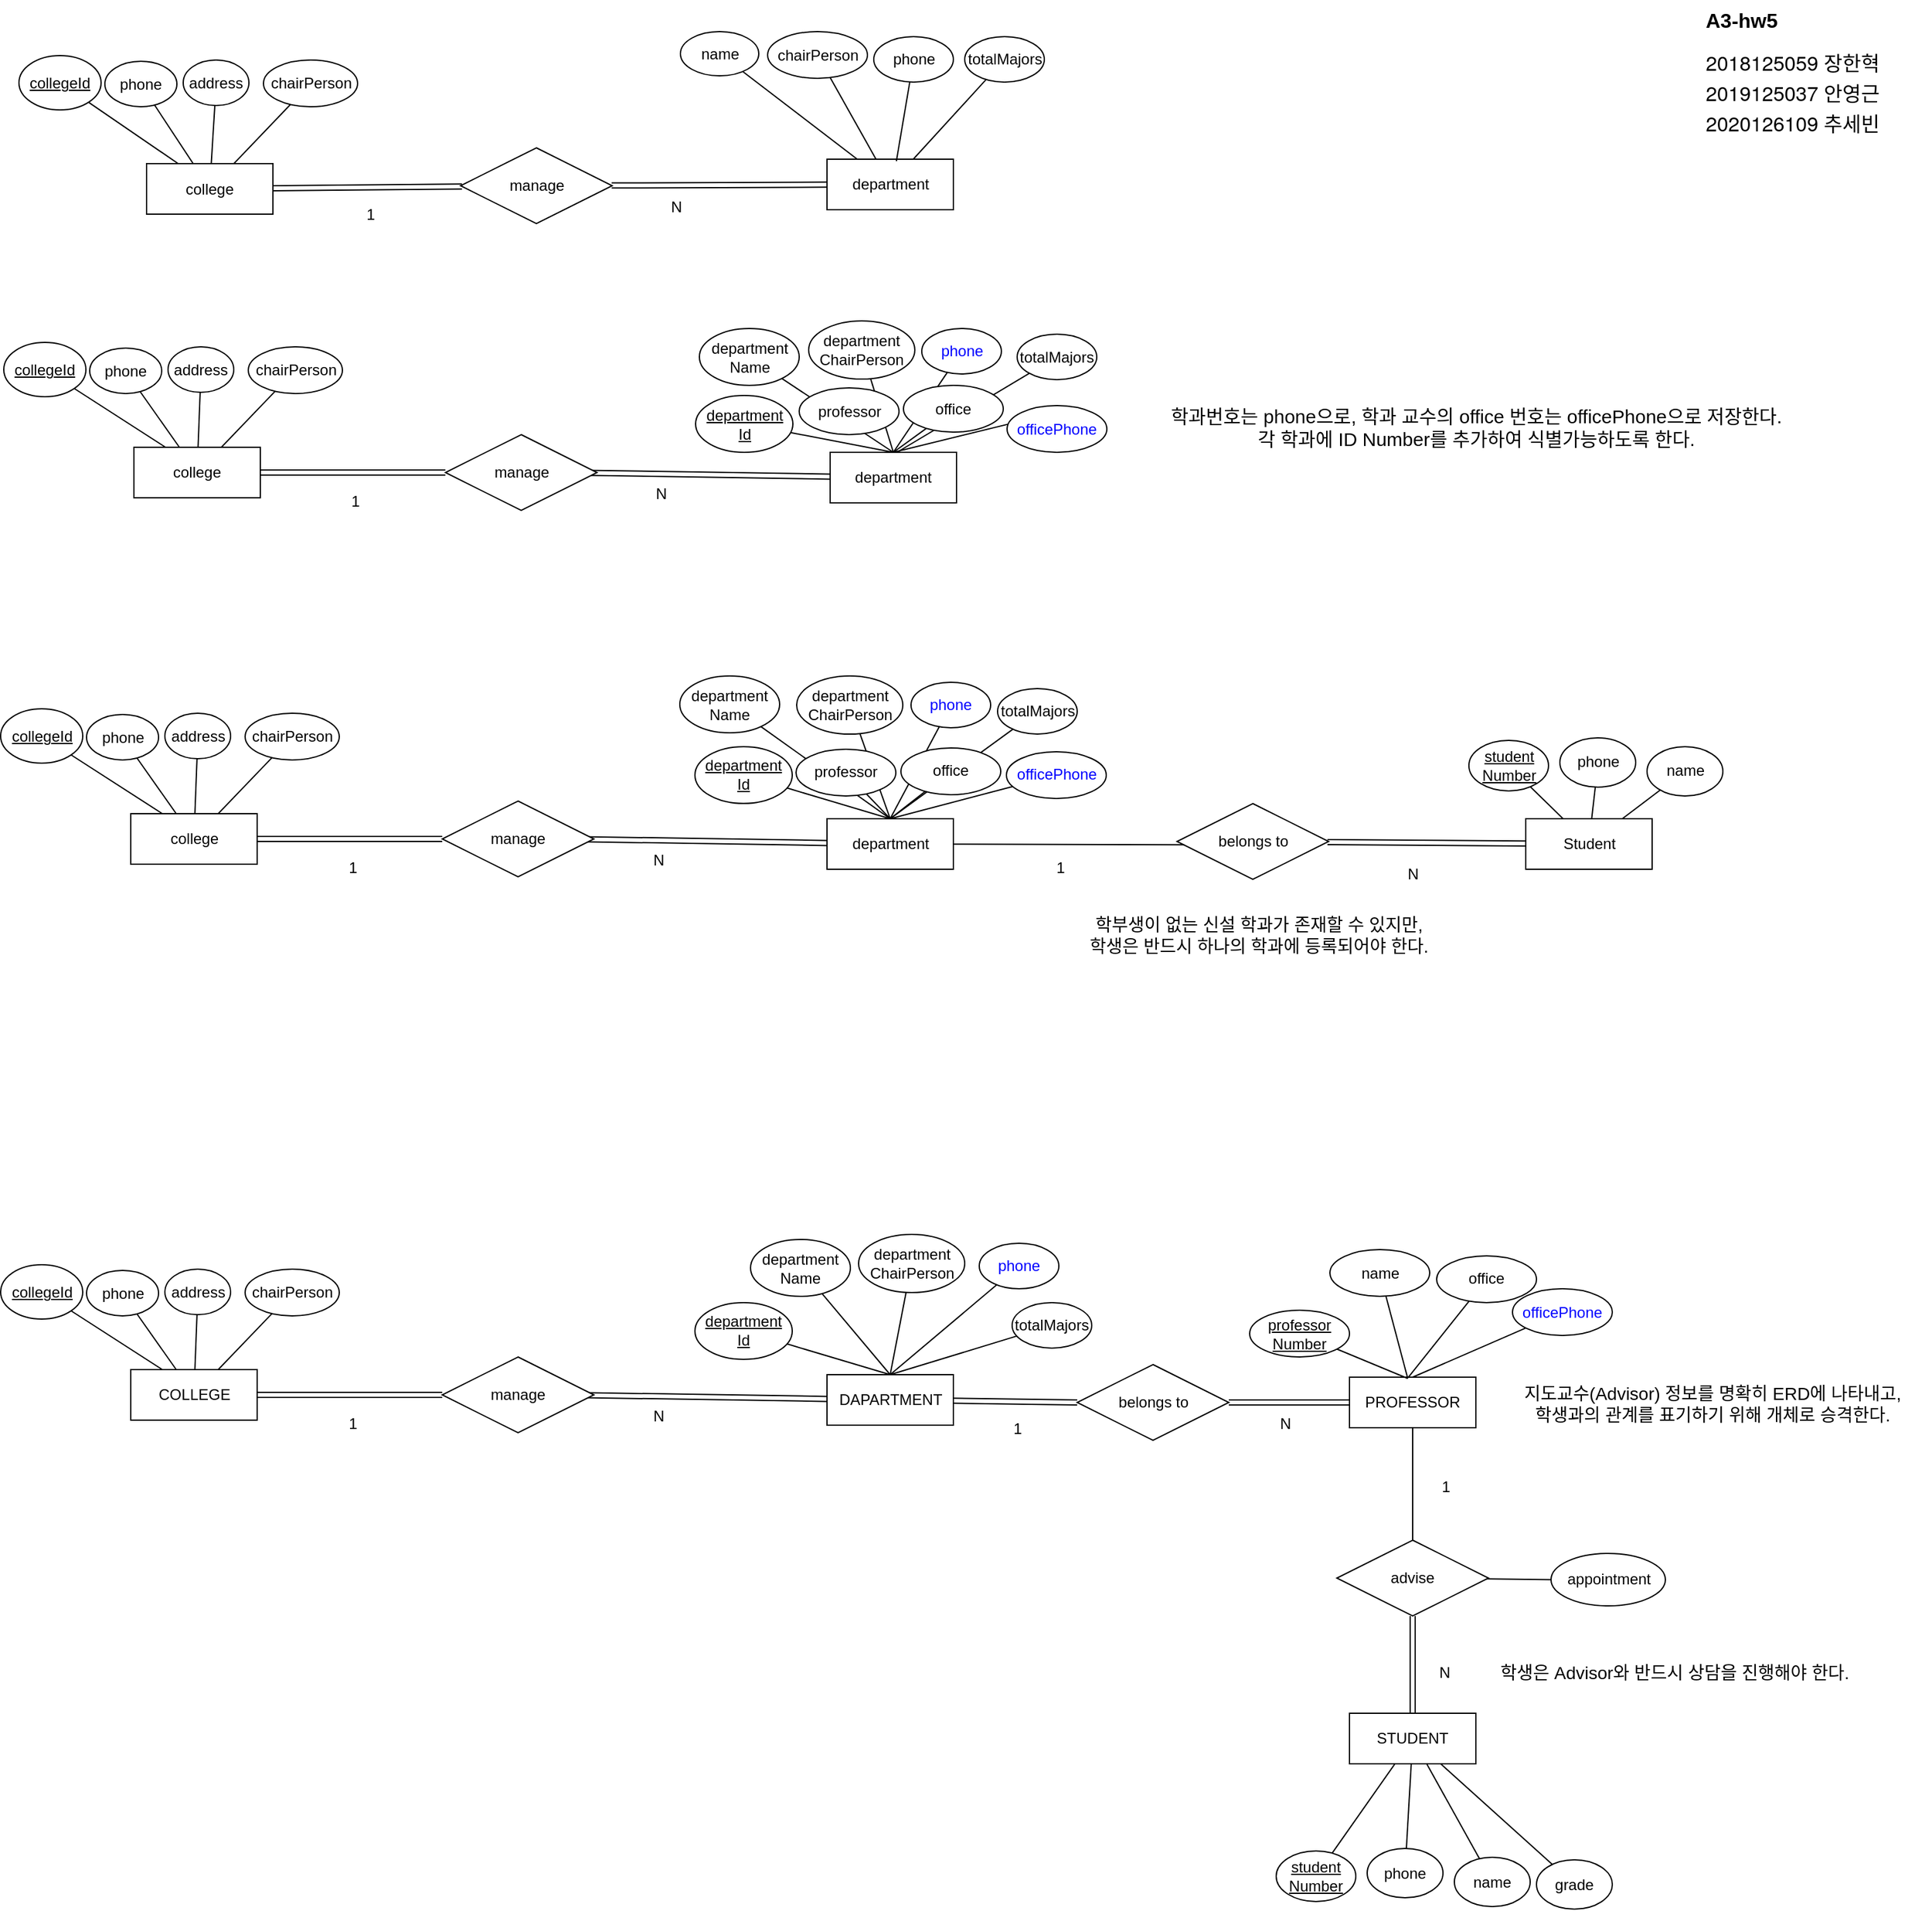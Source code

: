 <mxfile version="24.2.7" type="github">
  <diagram name="페이지-1" id="x8SsmTS3z8Ox9c6H-yE6">
    <mxGraphModel dx="1362" dy="1232" grid="0" gridSize="10" guides="1" tooltips="1" connect="1" arrows="1" fold="1" page="1" pageScale="1" pageWidth="1600" pageHeight="900" math="0" shadow="0">
      <root>
        <mxCell id="0" />
        <mxCell id="1" parent="0" />
        <mxCell id="0O6U-kspZKTYRyNdCRrt-160" style="rounded=0;orthogonalLoop=1;jettySize=auto;html=1;endArrow=none;endFill=0;entryX=0.5;entryY=0;entryDx=0;entryDy=0;" parent="1" target="0O6U-kspZKTYRyNdCRrt-48" edge="1">
          <mxGeometry relative="1" as="geometry">
            <mxPoint x="872.739" y="357.702" as="sourcePoint" />
            <mxPoint x="785" y="464" as="targetPoint" />
          </mxGeometry>
        </mxCell>
        <mxCell id="0O6U-kspZKTYRyNdCRrt-157" style="rounded=0;orthogonalLoop=1;jettySize=auto;html=1;endArrow=none;endFill=0;entryX=0.5;entryY=0;entryDx=0;entryDy=0;" parent="1" source="0O6U-kspZKTYRyNdCRrt-156" target="0O6U-kspZKTYRyNdCRrt-48" edge="1">
          <mxGeometry relative="1" as="geometry">
            <mxPoint x="751" y="463" as="targetPoint" />
          </mxGeometry>
        </mxCell>
        <mxCell id="0O6U-kspZKTYRyNdCRrt-72" style="rounded=0;orthogonalLoop=1;jettySize=auto;html=1;endArrow=none;endFill=0;entryX=0.5;entryY=0;entryDx=0;entryDy=0;" parent="1" source="0O6U-kspZKTYRyNdCRrt-70" target="0O6U-kspZKTYRyNdCRrt-48" edge="1">
          <mxGeometry relative="1" as="geometry" />
        </mxCell>
        <mxCell id="0O6U-kspZKTYRyNdCRrt-22" style="rounded=0;orthogonalLoop=1;jettySize=auto;html=1;endArrow=none;endFill=0;" parent="1" source="0O6U-kspZKTYRyNdCRrt-1" target="0O6U-kspZKTYRyNdCRrt-21" edge="1">
          <mxGeometry relative="1" as="geometry" />
        </mxCell>
        <mxCell id="0O6U-kspZKTYRyNdCRrt-1" value="department" style="whiteSpace=wrap;html=1;align=center;" parent="1" vertex="1">
          <mxGeometry x="696.5" y="156" width="100" height="40" as="geometry" />
        </mxCell>
        <mxCell id="0O6U-kspZKTYRyNdCRrt-15" style="rounded=0;orthogonalLoop=1;jettySize=auto;html=1;endArrow=none;endFill=0;" parent="1" source="0O6U-kspZKTYRyNdCRrt-2" target="0O6U-kspZKTYRyNdCRrt-1" edge="1">
          <mxGeometry relative="1" as="geometry" />
        </mxCell>
        <mxCell id="0O6U-kspZKTYRyNdCRrt-2" value="chairPerson" style="ellipse;whiteSpace=wrap;html=1;align=center;" parent="1" vertex="1">
          <mxGeometry x="649.5" y="55" width="79" height="37" as="geometry" />
        </mxCell>
        <mxCell id="0O6U-kspZKTYRyNdCRrt-13" style="rounded=0;orthogonalLoop=1;jettySize=auto;html=1;endArrow=none;endFill=0;" parent="1" source="0O6U-kspZKTYRyNdCRrt-3" target="0O6U-kspZKTYRyNdCRrt-1" edge="1">
          <mxGeometry relative="1" as="geometry" />
        </mxCell>
        <mxCell id="0O6U-kspZKTYRyNdCRrt-3" value="name" style="ellipse;whiteSpace=wrap;html=1;align=center;" parent="1" vertex="1">
          <mxGeometry x="580.5" y="55" width="62" height="35" as="geometry" />
        </mxCell>
        <mxCell id="0O6U-kspZKTYRyNdCRrt-18" style="rounded=0;orthogonalLoop=1;jettySize=auto;html=1;entryX=0.549;entryY=0.04;entryDx=0;entryDy=0;endArrow=none;endFill=0;entryPerimeter=0;" parent="1" source="0O6U-kspZKTYRyNdCRrt-4" target="0O6U-kspZKTYRyNdCRrt-1" edge="1">
          <mxGeometry relative="1" as="geometry" />
        </mxCell>
        <mxCell id="0O6U-kspZKTYRyNdCRrt-4" value="phone" style="ellipse;whiteSpace=wrap;html=1;align=center;" parent="1" vertex="1">
          <mxGeometry x="733.5" y="59" width="63" height="36" as="geometry" />
        </mxCell>
        <mxCell id="0O6U-kspZKTYRyNdCRrt-19" style="rounded=0;orthogonalLoop=1;jettySize=auto;html=1;endArrow=none;endFill=0;" parent="1" source="0O6U-kspZKTYRyNdCRrt-5" target="0O6U-kspZKTYRyNdCRrt-6" edge="1">
          <mxGeometry relative="1" as="geometry" />
        </mxCell>
        <mxCell id="0O6U-kspZKTYRyNdCRrt-5" value="address" style="ellipse;whiteSpace=wrap;html=1;align=center;" parent="1" vertex="1">
          <mxGeometry x="187" y="77.5" width="52" height="36" as="geometry" />
        </mxCell>
        <mxCell id="0O6U-kspZKTYRyNdCRrt-173" style="rounded=0;orthogonalLoop=1;jettySize=auto;html=1;shape=link;" parent="1" source="0O6U-kspZKTYRyNdCRrt-6" target="0O6U-kspZKTYRyNdCRrt-7" edge="1">
          <mxGeometry relative="1" as="geometry" />
        </mxCell>
        <mxCell id="0O6U-kspZKTYRyNdCRrt-6" value="college" style="whiteSpace=wrap;html=1;align=center;" parent="1" vertex="1">
          <mxGeometry x="158" y="159.5" width="100" height="40" as="geometry" />
        </mxCell>
        <mxCell id="0O6U-kspZKTYRyNdCRrt-10" style="rounded=0;orthogonalLoop=1;jettySize=auto;html=1;shape=link;" parent="1" source="0O6U-kspZKTYRyNdCRrt-7" target="0O6U-kspZKTYRyNdCRrt-1" edge="1">
          <mxGeometry relative="1" as="geometry" />
        </mxCell>
        <mxCell id="0O6U-kspZKTYRyNdCRrt-7" value="manage" style="shape=rhombus;perimeter=rhombusPerimeter;whiteSpace=wrap;html=1;align=center;" parent="1" vertex="1">
          <mxGeometry x="406.5" y="147" width="120" height="60" as="geometry" />
        </mxCell>
        <mxCell id="0O6U-kspZKTYRyNdCRrt-11" value="1" style="text;html=1;align=center;verticalAlign=middle;resizable=0;points=[];autosize=1;strokeColor=none;fillColor=none;" parent="1" vertex="1">
          <mxGeometry x="322.5" y="187" width="25" height="26" as="geometry" />
        </mxCell>
        <mxCell id="0O6U-kspZKTYRyNdCRrt-12" value="N" style="text;html=1;align=center;verticalAlign=middle;resizable=0;points=[];autosize=1;strokeColor=none;fillColor=none;" parent="1" vertex="1">
          <mxGeometry x="563.5" y="181" width="27" height="26" as="geometry" />
        </mxCell>
        <mxCell id="0O6U-kspZKTYRyNdCRrt-14" style="edgeStyle=orthogonalEdgeStyle;rounded=0;orthogonalLoop=1;jettySize=auto;html=1;exitX=0.5;exitY=1;exitDx=0;exitDy=0;" parent="1" source="0O6U-kspZKTYRyNdCRrt-3" target="0O6U-kspZKTYRyNdCRrt-3" edge="1">
          <mxGeometry relative="1" as="geometry" />
        </mxCell>
        <mxCell id="0O6U-kspZKTYRyNdCRrt-17" style="rounded=0;orthogonalLoop=1;jettySize=auto;html=1;endArrow=none;endFill=0;" parent="1" source="0O6U-kspZKTYRyNdCRrt-16" target="0O6U-kspZKTYRyNdCRrt-6" edge="1">
          <mxGeometry relative="1" as="geometry" />
        </mxCell>
        <mxCell id="0O6U-kspZKTYRyNdCRrt-16" value="phone" style="ellipse;whiteSpace=wrap;html=1;align=center;" parent="1" vertex="1">
          <mxGeometry x="125" y="78.5" width="57" height="36" as="geometry" />
        </mxCell>
        <mxCell id="0O6U-kspZKTYRyNdCRrt-21" value="totalMajors" style="ellipse;whiteSpace=wrap;html=1;align=center;" parent="1" vertex="1">
          <mxGeometry x="805.5" y="59" width="63" height="36" as="geometry" />
        </mxCell>
        <mxCell id="0O6U-kspZKTYRyNdCRrt-46" style="rounded=0;orthogonalLoop=1;jettySize=auto;html=1;endArrow=none;endFill=0;" parent="1" source="0O6U-kspZKTYRyNdCRrt-43" target="0O6U-kspZKTYRyNdCRrt-6" edge="1">
          <mxGeometry relative="1" as="geometry" />
        </mxCell>
        <mxCell id="0O6U-kspZKTYRyNdCRrt-43" value="chairPerson" style="ellipse;whiteSpace=wrap;html=1;align=center;" parent="1" vertex="1">
          <mxGeometry x="250.5" y="77.5" width="74.5" height="37" as="geometry" />
        </mxCell>
        <mxCell id="0O6U-kspZKTYRyNdCRrt-47" style="rounded=0;orthogonalLoop=1;jettySize=auto;html=1;endArrow=none;endFill=0;exitX=0.531;exitY=-0.003;exitDx=0;exitDy=0;exitPerimeter=0;" parent="1" source="0O6U-kspZKTYRyNdCRrt-48" target="0O6U-kspZKTYRyNdCRrt-66" edge="1">
          <mxGeometry relative="1" as="geometry" />
        </mxCell>
        <mxCell id="0O6U-kspZKTYRyNdCRrt-48" value="department" style="whiteSpace=wrap;html=1;align=center;" parent="1" vertex="1">
          <mxGeometry x="699" y="388" width="100" height="40" as="geometry" />
        </mxCell>
        <mxCell id="0O6U-kspZKTYRyNdCRrt-49" style="rounded=0;orthogonalLoop=1;jettySize=auto;html=1;endArrow=none;endFill=0;entryX=0.5;entryY=0;entryDx=0;entryDy=0;" parent="1" source="0O6U-kspZKTYRyNdCRrt-50" target="0O6U-kspZKTYRyNdCRrt-48" edge="1">
          <mxGeometry relative="1" as="geometry">
            <mxPoint x="756" y="463" as="targetPoint" />
          </mxGeometry>
        </mxCell>
        <mxCell id="0O6U-kspZKTYRyNdCRrt-50" value="&lt;div&gt;department&lt;/div&gt;ChairPerson" style="ellipse;whiteSpace=wrap;html=1;align=center;" parent="1" vertex="1">
          <mxGeometry x="682" y="284" width="84" height="46" as="geometry" />
        </mxCell>
        <mxCell id="0O6U-kspZKTYRyNdCRrt-51" style="rounded=0;orthogonalLoop=1;jettySize=auto;html=1;endArrow=none;endFill=0;entryX=0.5;entryY=0;entryDx=0;entryDy=0;" parent="1" source="0O6U-kspZKTYRyNdCRrt-52" target="0O6U-kspZKTYRyNdCRrt-48" edge="1">
          <mxGeometry relative="1" as="geometry" />
        </mxCell>
        <mxCell id="0O6U-kspZKTYRyNdCRrt-52" value="department&lt;div&gt;Name&lt;/div&gt;" style="ellipse;whiteSpace=wrap;html=1;align=center;" parent="1" vertex="1">
          <mxGeometry x="595.5" y="290" width="79" height="45" as="geometry" />
        </mxCell>
        <mxCell id="0O6U-kspZKTYRyNdCRrt-53" style="rounded=0;orthogonalLoop=1;jettySize=auto;html=1;entryX=0.5;entryY=0;entryDx=0;entryDy=0;endArrow=none;endFill=0;" parent="1" source="0O6U-kspZKTYRyNdCRrt-54" target="0O6U-kspZKTYRyNdCRrt-48" edge="1">
          <mxGeometry relative="1" as="geometry" />
        </mxCell>
        <mxCell id="0O6U-kspZKTYRyNdCRrt-54" value="&lt;font color=&quot;#0000ff&quot;&gt;phone&lt;/font&gt;" style="ellipse;whiteSpace=wrap;html=1;align=center;" parent="1" vertex="1">
          <mxGeometry x="771.5" y="290" width="63" height="36" as="geometry" />
        </mxCell>
        <mxCell id="0O6U-kspZKTYRyNdCRrt-63" style="edgeStyle=orthogonalEdgeStyle;rounded=0;orthogonalLoop=1;jettySize=auto;html=1;exitX=0.5;exitY=1;exitDx=0;exitDy=0;" parent="1" source="0O6U-kspZKTYRyNdCRrt-52" target="0O6U-kspZKTYRyNdCRrt-52" edge="1">
          <mxGeometry relative="1" as="geometry" />
        </mxCell>
        <mxCell id="0O6U-kspZKTYRyNdCRrt-66" value="totalMajors" style="ellipse;whiteSpace=wrap;html=1;align=center;" parent="1" vertex="1">
          <mxGeometry x="847" y="294.5" width="63" height="36" as="geometry" />
        </mxCell>
        <mxCell id="0O6U-kspZKTYRyNdCRrt-69" value="professor" style="ellipse;whiteSpace=wrap;html=1;align=center;" parent="1" vertex="1">
          <mxGeometry x="674.5" y="337" width="79" height="37" as="geometry" />
        </mxCell>
        <mxCell id="0O6U-kspZKTYRyNdCRrt-70" value="office" style="ellipse;whiteSpace=wrap;html=1;align=center;" parent="1" vertex="1">
          <mxGeometry x="757" y="335" width="79" height="37" as="geometry" />
        </mxCell>
        <mxCell id="0O6U-kspZKTYRyNdCRrt-73" style="edgeStyle=orthogonalEdgeStyle;rounded=0;orthogonalLoop=1;jettySize=auto;html=1;exitX=0.5;exitY=1;exitDx=0;exitDy=0;" parent="1" source="0O6U-kspZKTYRyNdCRrt-69" target="0O6U-kspZKTYRyNdCRrt-69" edge="1">
          <mxGeometry relative="1" as="geometry" />
        </mxCell>
        <mxCell id="0O6U-kspZKTYRyNdCRrt-145" value="&lt;font style=&quot;font-size: 15px;&quot;&gt;학과번호는 phone으로, 학과 교수의 office 번호는 officePhone으로 저장한다.&lt;/font&gt;&lt;div&gt;&lt;span style=&quot;font-size: 15px;&quot;&gt;각 학과에 ID Number를 추가하여 식별가능하도록 한다.&lt;/span&gt;&lt;/div&gt;" style="text;html=1;align=center;verticalAlign=middle;resizable=0;points=[];autosize=1;strokeColor=none;fillColor=none;" parent="1" vertex="1">
          <mxGeometry x="967" y="344" width="485" height="48" as="geometry" />
        </mxCell>
        <mxCell id="0O6U-kspZKTYRyNdCRrt-152" style="rounded=0;orthogonalLoop=1;jettySize=auto;html=1;entryX=0.25;entryY=0;entryDx=0;entryDy=0;endArrow=none;endFill=0;" parent="1" source="0O6U-kspZKTYRyNdCRrt-150" target="0O6U-kspZKTYRyNdCRrt-6" edge="1">
          <mxGeometry relative="1" as="geometry" />
        </mxCell>
        <mxCell id="0O6U-kspZKTYRyNdCRrt-150" value="&lt;u&gt;collegeId&lt;/u&gt;" style="ellipse;whiteSpace=wrap;html=1;align=center;" parent="1" vertex="1">
          <mxGeometry x="57" y="74" width="65" height="43" as="geometry" />
        </mxCell>
        <mxCell id="0O6U-kspZKTYRyNdCRrt-156" value="&lt;u&gt;department&lt;/u&gt;&lt;div&gt;&lt;u&gt;Id&lt;/u&gt;&lt;/div&gt;" style="ellipse;whiteSpace=wrap;html=1;align=center;" parent="1" vertex="1">
          <mxGeometry x="592.5" y="343.05" width="77" height="44.95" as="geometry" />
        </mxCell>
        <mxCell id="0O6U-kspZKTYRyNdCRrt-159" value="&lt;font color=&quot;#0000ff&quot;&gt;officePhone&lt;/font&gt;" style="ellipse;whiteSpace=wrap;html=1;align=center;" parent="1" vertex="1">
          <mxGeometry x="839" y="351" width="79" height="37" as="geometry" />
        </mxCell>
        <mxCell id="0O6U-kspZKTYRyNdCRrt-182" style="rounded=0;orthogonalLoop=1;jettySize=auto;html=1;endArrow=none;endFill=0;" parent="1" source="0O6U-kspZKTYRyNdCRrt-183" target="0O6U-kspZKTYRyNdCRrt-185" edge="1">
          <mxGeometry relative="1" as="geometry" />
        </mxCell>
        <mxCell id="0O6U-kspZKTYRyNdCRrt-183" value="address" style="ellipse;whiteSpace=wrap;html=1;align=center;" parent="1" vertex="1">
          <mxGeometry x="175" y="304.5" width="52" height="36" as="geometry" />
        </mxCell>
        <mxCell id="0O6U-kspZKTYRyNdCRrt-184" style="rounded=0;orthogonalLoop=1;jettySize=auto;html=1;shape=link;" parent="1" source="0O6U-kspZKTYRyNdCRrt-185" target="0O6U-kspZKTYRyNdCRrt-187" edge="1">
          <mxGeometry relative="1" as="geometry" />
        </mxCell>
        <mxCell id="0O6U-kspZKTYRyNdCRrt-185" value="college" style="whiteSpace=wrap;html=1;align=center;" parent="1" vertex="1">
          <mxGeometry x="148" y="384" width="100" height="40" as="geometry" />
        </mxCell>
        <mxCell id="0O6U-kspZKTYRyNdCRrt-186" style="rounded=0;orthogonalLoop=1;jettySize=auto;html=1;shape=link;" parent="1" target="0O6U-kspZKTYRyNdCRrt-48" edge="1">
          <mxGeometry relative="1" as="geometry">
            <mxPoint x="506.574" y="404.207" as="sourcePoint" />
            <mxPoint x="677" y="403.599" as="targetPoint" />
          </mxGeometry>
        </mxCell>
        <mxCell id="0O6U-kspZKTYRyNdCRrt-187" value="manage" style="shape=rhombus;perimeter=rhombusPerimeter;whiteSpace=wrap;html=1;align=center;" parent="1" vertex="1">
          <mxGeometry x="394.5" y="374" width="120" height="60" as="geometry" />
        </mxCell>
        <mxCell id="0O6U-kspZKTYRyNdCRrt-188" value="1" style="text;html=1;align=center;verticalAlign=middle;resizable=0;points=[];autosize=1;strokeColor=none;fillColor=none;" parent="1" vertex="1">
          <mxGeometry x="310.5" y="414" width="25" height="26" as="geometry" />
        </mxCell>
        <mxCell id="0O6U-kspZKTYRyNdCRrt-189" value="N" style="text;html=1;align=center;verticalAlign=middle;resizable=0;points=[];autosize=1;strokeColor=none;fillColor=none;" parent="1" vertex="1">
          <mxGeometry x="551.5" y="408" width="27" height="26" as="geometry" />
        </mxCell>
        <mxCell id="0O6U-kspZKTYRyNdCRrt-190" style="edgeStyle=orthogonalEdgeStyle;rounded=0;orthogonalLoop=1;jettySize=auto;html=1;exitX=0.5;exitY=1;exitDx=0;exitDy=0;" parent="1" edge="1">
          <mxGeometry relative="1" as="geometry">
            <mxPoint x="599.5" y="317" as="sourcePoint" />
            <mxPoint x="599.5" y="317" as="targetPoint" />
          </mxGeometry>
        </mxCell>
        <mxCell id="0O6U-kspZKTYRyNdCRrt-191" style="rounded=0;orthogonalLoop=1;jettySize=auto;html=1;endArrow=none;endFill=0;" parent="1" source="0O6U-kspZKTYRyNdCRrt-192" target="0O6U-kspZKTYRyNdCRrt-185" edge="1">
          <mxGeometry relative="1" as="geometry" />
        </mxCell>
        <mxCell id="0O6U-kspZKTYRyNdCRrt-192" value="phone" style="ellipse;whiteSpace=wrap;html=1;align=center;" parent="1" vertex="1">
          <mxGeometry x="113" y="305.5" width="57" height="36" as="geometry" />
        </mxCell>
        <mxCell id="0O6U-kspZKTYRyNdCRrt-194" style="rounded=0;orthogonalLoop=1;jettySize=auto;html=1;endArrow=none;endFill=0;" parent="1" source="0O6U-kspZKTYRyNdCRrt-195" target="0O6U-kspZKTYRyNdCRrt-185" edge="1">
          <mxGeometry relative="1" as="geometry" />
        </mxCell>
        <mxCell id="0O6U-kspZKTYRyNdCRrt-195" value="chairPerson" style="ellipse;whiteSpace=wrap;html=1;align=center;" parent="1" vertex="1">
          <mxGeometry x="238.5" y="304.5" width="74.5" height="37" as="geometry" />
        </mxCell>
        <mxCell id="0O6U-kspZKTYRyNdCRrt-196" style="rounded=0;orthogonalLoop=1;jettySize=auto;html=1;entryX=0.25;entryY=0;entryDx=0;entryDy=0;endArrow=none;endFill=0;" parent="1" source="0O6U-kspZKTYRyNdCRrt-197" target="0O6U-kspZKTYRyNdCRrt-185" edge="1">
          <mxGeometry relative="1" as="geometry" />
        </mxCell>
        <mxCell id="0O6U-kspZKTYRyNdCRrt-197" value="&lt;u&gt;collegeId&lt;/u&gt;" style="ellipse;whiteSpace=wrap;html=1;align=center;" parent="1" vertex="1">
          <mxGeometry x="45" y="301" width="65" height="43" as="geometry" />
        </mxCell>
        <mxCell id="0O6U-kspZKTYRyNdCRrt-199" style="rounded=0;orthogonalLoop=1;jettySize=auto;html=1;endArrow=none;endFill=0;entryX=0.5;entryY=0;entryDx=0;entryDy=0;" parent="1" source="0O6U-kspZKTYRyNdCRrt-217" target="0O6U-kspZKTYRyNdCRrt-204" edge="1">
          <mxGeometry relative="1" as="geometry">
            <mxPoint x="782.5" y="754" as="targetPoint" />
          </mxGeometry>
        </mxCell>
        <mxCell id="0O6U-kspZKTYRyNdCRrt-200" style="rounded=0;orthogonalLoop=1;jettySize=auto;html=1;endArrow=none;endFill=0;entryX=0.5;entryY=0;entryDx=0;entryDy=0;" parent="1" source="0O6U-kspZKTYRyNdCRrt-216" target="0O6U-kspZKTYRyNdCRrt-204" edge="1">
          <mxGeometry relative="1" as="geometry">
            <mxPoint x="748.5" y="753" as="targetPoint" />
          </mxGeometry>
        </mxCell>
        <mxCell id="0O6U-kspZKTYRyNdCRrt-201" style="rounded=0;orthogonalLoop=1;jettySize=auto;html=1;endArrow=none;endFill=0;entryX=0.5;entryY=0;entryDx=0;entryDy=0;" parent="1" source="0O6U-kspZKTYRyNdCRrt-214" target="0O6U-kspZKTYRyNdCRrt-204" edge="1">
          <mxGeometry relative="1" as="geometry" />
        </mxCell>
        <mxCell id="0O6U-kspZKTYRyNdCRrt-202" style="rounded=0;orthogonalLoop=1;jettySize=auto;html=1;endArrow=none;endFill=0;entryX=0.5;entryY=0;entryDx=0;entryDy=0;" parent="1" source="0O6U-kspZKTYRyNdCRrt-213" target="0O6U-kspZKTYRyNdCRrt-204" edge="1">
          <mxGeometry relative="1" as="geometry" />
        </mxCell>
        <mxCell id="0O6U-kspZKTYRyNdCRrt-203" style="rounded=0;orthogonalLoop=1;jettySize=auto;html=1;endArrow=none;endFill=0;exitX=0.5;exitY=0;exitDx=0;exitDy=0;" parent="1" source="0O6U-kspZKTYRyNdCRrt-204" target="0O6U-kspZKTYRyNdCRrt-212" edge="1">
          <mxGeometry relative="1" as="geometry" />
        </mxCell>
        <mxCell id="0O6U-kspZKTYRyNdCRrt-204" value="department" style="whiteSpace=wrap;html=1;align=center;" parent="1" vertex="1">
          <mxGeometry x="696.5" y="678" width="100" height="40" as="geometry" />
        </mxCell>
        <mxCell id="0O6U-kspZKTYRyNdCRrt-205" style="rounded=0;orthogonalLoop=1;jettySize=auto;html=1;endArrow=none;endFill=0;entryX=0.5;entryY=0;entryDx=0;entryDy=0;" parent="1" source="0O6U-kspZKTYRyNdCRrt-206" target="0O6U-kspZKTYRyNdCRrt-204" edge="1">
          <mxGeometry relative="1" as="geometry">
            <mxPoint x="753.5" y="753" as="targetPoint" />
          </mxGeometry>
        </mxCell>
        <mxCell id="0O6U-kspZKTYRyNdCRrt-206" value="&lt;div&gt;department&lt;/div&gt;ChairPerson" style="ellipse;whiteSpace=wrap;html=1;align=center;" parent="1" vertex="1">
          <mxGeometry x="672.5" y="565" width="84" height="46" as="geometry" />
        </mxCell>
        <mxCell id="0O6U-kspZKTYRyNdCRrt-207" style="rounded=0;orthogonalLoop=1;jettySize=auto;html=1;endArrow=none;endFill=0;entryX=0.5;entryY=0;entryDx=0;entryDy=0;" parent="1" source="0O6U-kspZKTYRyNdCRrt-208" target="0O6U-kspZKTYRyNdCRrt-204" edge="1">
          <mxGeometry relative="1" as="geometry" />
        </mxCell>
        <mxCell id="0O6U-kspZKTYRyNdCRrt-208" value="department&lt;div&gt;Name&lt;/div&gt;" style="ellipse;whiteSpace=wrap;html=1;align=center;" parent="1" vertex="1">
          <mxGeometry x="580" y="565" width="79" height="45" as="geometry" />
        </mxCell>
        <mxCell id="0O6U-kspZKTYRyNdCRrt-209" style="rounded=0;orthogonalLoop=1;jettySize=auto;html=1;entryX=0.5;entryY=0;entryDx=0;entryDy=0;endArrow=none;endFill=0;" parent="1" source="0O6U-kspZKTYRyNdCRrt-210" target="0O6U-kspZKTYRyNdCRrt-204" edge="1">
          <mxGeometry relative="1" as="geometry" />
        </mxCell>
        <mxCell id="0O6U-kspZKTYRyNdCRrt-210" value="&lt;font color=&quot;#0000ff&quot;&gt;phone&lt;/font&gt;" style="ellipse;whiteSpace=wrap;html=1;align=center;" parent="1" vertex="1">
          <mxGeometry x="763" y="570" width="63" height="36" as="geometry" />
        </mxCell>
        <mxCell id="0O6U-kspZKTYRyNdCRrt-211" style="edgeStyle=orthogonalEdgeStyle;rounded=0;orthogonalLoop=1;jettySize=auto;html=1;exitX=0.5;exitY=1;exitDx=0;exitDy=0;" parent="1" source="0O6U-kspZKTYRyNdCRrt-208" target="0O6U-kspZKTYRyNdCRrt-208" edge="1">
          <mxGeometry relative="1" as="geometry" />
        </mxCell>
        <mxCell id="0O6U-kspZKTYRyNdCRrt-212" value="totalMajors" style="ellipse;whiteSpace=wrap;html=1;align=center;" parent="1" vertex="1">
          <mxGeometry x="831.5" y="575" width="63" height="36" as="geometry" />
        </mxCell>
        <mxCell id="0O6U-kspZKTYRyNdCRrt-213" value="professor" style="ellipse;whiteSpace=wrap;html=1;align=center;" parent="1" vertex="1">
          <mxGeometry x="672" y="622.98" width="79" height="37" as="geometry" />
        </mxCell>
        <mxCell id="0O6U-kspZKTYRyNdCRrt-214" value="office" style="ellipse;whiteSpace=wrap;html=1;align=center;" parent="1" vertex="1">
          <mxGeometry x="755" y="621.98" width="79" height="37" as="geometry" />
        </mxCell>
        <mxCell id="0O6U-kspZKTYRyNdCRrt-215" style="edgeStyle=orthogonalEdgeStyle;rounded=0;orthogonalLoop=1;jettySize=auto;html=1;exitX=0.5;exitY=1;exitDx=0;exitDy=0;" parent="1" source="0O6U-kspZKTYRyNdCRrt-213" target="0O6U-kspZKTYRyNdCRrt-213" edge="1">
          <mxGeometry relative="1" as="geometry" />
        </mxCell>
        <mxCell id="0O6U-kspZKTYRyNdCRrt-216" value="&lt;u&gt;department&lt;/u&gt;&lt;div&gt;&lt;u&gt;Id&lt;/u&gt;&lt;/div&gt;" style="ellipse;whiteSpace=wrap;html=1;align=center;" parent="1" vertex="1">
          <mxGeometry x="592" y="620.98" width="77" height="44.95" as="geometry" />
        </mxCell>
        <mxCell id="0O6U-kspZKTYRyNdCRrt-217" value="&lt;font color=&quot;#0000ff&quot;&gt;officePhone&lt;/font&gt;" style="ellipse;whiteSpace=wrap;html=1;align=center;" parent="1" vertex="1">
          <mxGeometry x="838.5" y="624.96" width="79" height="37" as="geometry" />
        </mxCell>
        <mxCell id="0O6U-kspZKTYRyNdCRrt-218" style="rounded=0;orthogonalLoop=1;jettySize=auto;html=1;endArrow=none;endFill=0;" parent="1" source="0O6U-kspZKTYRyNdCRrt-219" target="0O6U-kspZKTYRyNdCRrt-221" edge="1">
          <mxGeometry relative="1" as="geometry" />
        </mxCell>
        <mxCell id="0O6U-kspZKTYRyNdCRrt-219" value="address" style="ellipse;whiteSpace=wrap;html=1;align=center;" parent="1" vertex="1">
          <mxGeometry x="172.5" y="594.5" width="52" height="36" as="geometry" />
        </mxCell>
        <mxCell id="0O6U-kspZKTYRyNdCRrt-220" style="rounded=0;orthogonalLoop=1;jettySize=auto;html=1;shape=link;" parent="1" source="0O6U-kspZKTYRyNdCRrt-221" target="0O6U-kspZKTYRyNdCRrt-223" edge="1">
          <mxGeometry relative="1" as="geometry" />
        </mxCell>
        <mxCell id="0O6U-kspZKTYRyNdCRrt-221" value="college" style="whiteSpace=wrap;html=1;align=center;" parent="1" vertex="1">
          <mxGeometry x="145.5" y="674" width="100" height="40" as="geometry" />
        </mxCell>
        <mxCell id="0O6U-kspZKTYRyNdCRrt-222" style="rounded=0;orthogonalLoop=1;jettySize=auto;html=1;shape=link;" parent="1" target="0O6U-kspZKTYRyNdCRrt-204" edge="1">
          <mxGeometry relative="1" as="geometry">
            <mxPoint x="504.074" y="694.207" as="sourcePoint" />
            <mxPoint x="674.5" y="693.599" as="targetPoint" />
          </mxGeometry>
        </mxCell>
        <mxCell id="0O6U-kspZKTYRyNdCRrt-223" value="manage" style="shape=rhombus;perimeter=rhombusPerimeter;whiteSpace=wrap;html=1;align=center;" parent="1" vertex="1">
          <mxGeometry x="392" y="664" width="120" height="60" as="geometry" />
        </mxCell>
        <mxCell id="0O6U-kspZKTYRyNdCRrt-224" value="1" style="text;html=1;align=center;verticalAlign=middle;resizable=0;points=[];autosize=1;strokeColor=none;fillColor=none;" parent="1" vertex="1">
          <mxGeometry x="308" y="704" width="25" height="26" as="geometry" />
        </mxCell>
        <mxCell id="0O6U-kspZKTYRyNdCRrt-225" value="N" style="text;html=1;align=center;verticalAlign=middle;resizable=0;points=[];autosize=1;strokeColor=none;fillColor=none;" parent="1" vertex="1">
          <mxGeometry x="549" y="698" width="27" height="26" as="geometry" />
        </mxCell>
        <mxCell id="0O6U-kspZKTYRyNdCRrt-226" style="edgeStyle=orthogonalEdgeStyle;rounded=0;orthogonalLoop=1;jettySize=auto;html=1;exitX=0.5;exitY=1;exitDx=0;exitDy=0;" parent="1" edge="1">
          <mxGeometry relative="1" as="geometry">
            <mxPoint x="597" y="607" as="sourcePoint" />
            <mxPoint x="597" y="607" as="targetPoint" />
          </mxGeometry>
        </mxCell>
        <mxCell id="0O6U-kspZKTYRyNdCRrt-227" style="rounded=0;orthogonalLoop=1;jettySize=auto;html=1;endArrow=none;endFill=0;" parent="1" source="0O6U-kspZKTYRyNdCRrt-228" target="0O6U-kspZKTYRyNdCRrt-221" edge="1">
          <mxGeometry relative="1" as="geometry" />
        </mxCell>
        <mxCell id="0O6U-kspZKTYRyNdCRrt-228" value="phone" style="ellipse;whiteSpace=wrap;html=1;align=center;" parent="1" vertex="1">
          <mxGeometry x="110.5" y="595.5" width="57" height="36" as="geometry" />
        </mxCell>
        <mxCell id="0O6U-kspZKTYRyNdCRrt-229" style="rounded=0;orthogonalLoop=1;jettySize=auto;html=1;endArrow=none;endFill=0;" parent="1" source="0O6U-kspZKTYRyNdCRrt-230" target="0O6U-kspZKTYRyNdCRrt-221" edge="1">
          <mxGeometry relative="1" as="geometry" />
        </mxCell>
        <mxCell id="0O6U-kspZKTYRyNdCRrt-230" value="chairPerson" style="ellipse;whiteSpace=wrap;html=1;align=center;" parent="1" vertex="1">
          <mxGeometry x="236" y="594.5" width="74.5" height="37" as="geometry" />
        </mxCell>
        <mxCell id="0O6U-kspZKTYRyNdCRrt-231" style="rounded=0;orthogonalLoop=1;jettySize=auto;html=1;entryX=0.25;entryY=0;entryDx=0;entryDy=0;endArrow=none;endFill=0;" parent="1" source="0O6U-kspZKTYRyNdCRrt-232" target="0O6U-kspZKTYRyNdCRrt-221" edge="1">
          <mxGeometry relative="1" as="geometry" />
        </mxCell>
        <mxCell id="0O6U-kspZKTYRyNdCRrt-232" value="&lt;u&gt;collegeId&lt;/u&gt;" style="ellipse;whiteSpace=wrap;html=1;align=center;" parent="1" vertex="1">
          <mxGeometry x="42.5" y="591" width="65" height="43" as="geometry" />
        </mxCell>
        <mxCell id="0O6U-kspZKTYRyNdCRrt-233" value="Student" style="whiteSpace=wrap;html=1;align=center;" parent="1" vertex="1">
          <mxGeometry x="1249.5" y="678" width="100" height="40" as="geometry" />
        </mxCell>
        <mxCell id="0O6U-kspZKTYRyNdCRrt-234" style="rounded=0;orthogonalLoop=1;jettySize=auto;html=1;shape=link;" parent="1" source="0O6U-kspZKTYRyNdCRrt-235" target="0O6U-kspZKTYRyNdCRrt-233" edge="1">
          <mxGeometry relative="1" as="geometry" />
        </mxCell>
        <mxCell id="0O6U-kspZKTYRyNdCRrt-235" value="belongs to" style="shape=rhombus;perimeter=rhombusPerimeter;whiteSpace=wrap;html=1;align=center;" parent="1" vertex="1">
          <mxGeometry x="973.5" y="666" width="120" height="60" as="geometry" />
        </mxCell>
        <mxCell id="0O6U-kspZKTYRyNdCRrt-236" value="&lt;font style=&quot;font-size: 14px;&quot;&gt;학부생이 없는 신설 학과가 존재할 수 있지만,&lt;/font&gt;&lt;div style=&quot;font-size: 14px;&quot;&gt;&lt;font style=&quot;font-size: 14px;&quot;&gt;학생은 반드시 하나의 학과에 등록되어야 한다.&lt;/font&gt;&lt;/div&gt;" style="text;html=1;align=center;verticalAlign=middle;resizable=0;points=[];autosize=1;strokeColor=none;fillColor=none;" parent="1" vertex="1">
          <mxGeometry x="902.5" y="747" width="271" height="46" as="geometry" />
        </mxCell>
        <mxCell id="0O6U-kspZKTYRyNdCRrt-237" style="rounded=0;orthogonalLoop=1;jettySize=auto;html=1;endArrow=none;endFill=0;" parent="1" source="0O6U-kspZKTYRyNdCRrt-238" target="0O6U-kspZKTYRyNdCRrt-233" edge="1">
          <mxGeometry relative="1" as="geometry" />
        </mxCell>
        <mxCell id="0O6U-kspZKTYRyNdCRrt-238" value="&lt;div&gt;&lt;u&gt;student&lt;/u&gt;&lt;/div&gt;&lt;u&gt;Number&lt;/u&gt;" style="ellipse;whiteSpace=wrap;html=1;align=center;" parent="1" vertex="1">
          <mxGeometry x="1204.5" y="615.95" width="63" height="40" as="geometry" />
        </mxCell>
        <mxCell id="0O6U-kspZKTYRyNdCRrt-239" style="rounded=0;orthogonalLoop=1;jettySize=auto;html=1;endArrow=none;endFill=0;" parent="1" source="0O6U-kspZKTYRyNdCRrt-240" target="0O6U-kspZKTYRyNdCRrt-233" edge="1">
          <mxGeometry relative="1" as="geometry" />
        </mxCell>
        <mxCell id="0O6U-kspZKTYRyNdCRrt-240" value="phone" style="ellipse;whiteSpace=wrap;html=1;align=center;" parent="1" vertex="1">
          <mxGeometry x="1276.5" y="613.98" width="60" height="39" as="geometry" />
        </mxCell>
        <mxCell id="0O6U-kspZKTYRyNdCRrt-241" style="rounded=0;orthogonalLoop=1;jettySize=auto;html=1;endArrow=none;endFill=0;" parent="1" source="0O6U-kspZKTYRyNdCRrt-242" target="0O6U-kspZKTYRyNdCRrt-233" edge="1">
          <mxGeometry relative="1" as="geometry" />
        </mxCell>
        <mxCell id="0O6U-kspZKTYRyNdCRrt-242" value="name" style="ellipse;whiteSpace=wrap;html=1;align=center;" parent="1" vertex="1">
          <mxGeometry x="1345.5" y="620.98" width="60" height="39" as="geometry" />
        </mxCell>
        <mxCell id="0O6U-kspZKTYRyNdCRrt-243" value="N" style="text;html=1;align=center;verticalAlign=middle;resizable=0;points=[];autosize=1;strokeColor=none;fillColor=none;" parent="1" vertex="1">
          <mxGeometry x="1146.5" y="709" width="27" height="26" as="geometry" />
        </mxCell>
        <mxCell id="0O6U-kspZKTYRyNdCRrt-245" style="rounded=0;orthogonalLoop=1;jettySize=auto;html=1;entryX=0.047;entryY=0.543;entryDx=0;entryDy=0;entryPerimeter=0;endArrow=none;endFill=0;" parent="1" source="0O6U-kspZKTYRyNdCRrt-204" target="0O6U-kspZKTYRyNdCRrt-235" edge="1">
          <mxGeometry relative="1" as="geometry" />
        </mxCell>
        <mxCell id="0O6U-kspZKTYRyNdCRrt-250" value="1" style="text;html=1;align=center;verticalAlign=middle;resizable=0;points=[];autosize=1;strokeColor=none;fillColor=none;" parent="1" vertex="1">
          <mxGeometry x="868" y="704" width="25" height="26" as="geometry" />
        </mxCell>
        <mxCell id="0O6U-kspZKTYRyNdCRrt-251" style="rounded=0;orthogonalLoop=1;jettySize=auto;html=1;endArrow=none;endFill=0;entryX=0.5;entryY=0;entryDx=0;entryDy=0;" parent="1" source="0O6U-kspZKTYRyNdCRrt-269" target="0O6U-kspZKTYRyNdCRrt-301" edge="1">
          <mxGeometry relative="1" as="geometry">
            <mxPoint x="782.5" y="1194" as="targetPoint" />
          </mxGeometry>
        </mxCell>
        <mxCell id="0O6U-kspZKTYRyNdCRrt-252" style="rounded=0;orthogonalLoop=1;jettySize=auto;html=1;endArrow=none;endFill=0;entryX=0.5;entryY=0;entryDx=0;entryDy=0;" parent="1" source="0O6U-kspZKTYRyNdCRrt-268" target="0O6U-kspZKTYRyNdCRrt-256" edge="1">
          <mxGeometry relative="1" as="geometry">
            <mxPoint x="748.5" y="1193" as="targetPoint" />
          </mxGeometry>
        </mxCell>
        <mxCell id="0O6U-kspZKTYRyNdCRrt-253" style="rounded=0;orthogonalLoop=1;jettySize=auto;html=1;endArrow=none;endFill=0;entryX=0.463;entryY=0.011;entryDx=0;entryDy=0;entryPerimeter=0;" parent="1" source="0O6U-kspZKTYRyNdCRrt-266" target="0O6U-kspZKTYRyNdCRrt-301" edge="1">
          <mxGeometry relative="1" as="geometry" />
        </mxCell>
        <mxCell id="0O6U-kspZKTYRyNdCRrt-255" style="rounded=0;orthogonalLoop=1;jettySize=auto;html=1;endArrow=none;endFill=0;exitX=0.5;exitY=0;exitDx=0;exitDy=0;" parent="1" source="0O6U-kspZKTYRyNdCRrt-256" target="0O6U-kspZKTYRyNdCRrt-264" edge="1">
          <mxGeometry relative="1" as="geometry" />
        </mxCell>
        <mxCell id="0O6U-kspZKTYRyNdCRrt-256" value="DAPARTMENT" style="whiteSpace=wrap;html=1;align=center;" parent="1" vertex="1">
          <mxGeometry x="696.5" y="1118" width="100" height="40" as="geometry" />
        </mxCell>
        <mxCell id="0O6U-kspZKTYRyNdCRrt-257" style="rounded=0;orthogonalLoop=1;jettySize=auto;html=1;endArrow=none;endFill=0;entryX=0.5;entryY=0;entryDx=0;entryDy=0;" parent="1" source="0O6U-kspZKTYRyNdCRrt-258" target="0O6U-kspZKTYRyNdCRrt-256" edge="1">
          <mxGeometry relative="1" as="geometry">
            <mxPoint x="753.5" y="1193" as="targetPoint" />
          </mxGeometry>
        </mxCell>
        <mxCell id="0O6U-kspZKTYRyNdCRrt-258" value="&lt;div&gt;department&lt;/div&gt;ChairPerson" style="ellipse;whiteSpace=wrap;html=1;align=center;" parent="1" vertex="1">
          <mxGeometry x="721.5" y="1007" width="84" height="46" as="geometry" />
        </mxCell>
        <mxCell id="0O6U-kspZKTYRyNdCRrt-259" style="rounded=0;orthogonalLoop=1;jettySize=auto;html=1;endArrow=none;endFill=0;entryX=0.5;entryY=0;entryDx=0;entryDy=0;" parent="1" source="0O6U-kspZKTYRyNdCRrt-260" target="0O6U-kspZKTYRyNdCRrt-256" edge="1">
          <mxGeometry relative="1" as="geometry" />
        </mxCell>
        <mxCell id="0O6U-kspZKTYRyNdCRrt-260" value="department&lt;div&gt;Name&lt;/div&gt;" style="ellipse;whiteSpace=wrap;html=1;align=center;" parent="1" vertex="1">
          <mxGeometry x="636" y="1011" width="79" height="45" as="geometry" />
        </mxCell>
        <mxCell id="0O6U-kspZKTYRyNdCRrt-261" style="rounded=0;orthogonalLoop=1;jettySize=auto;html=1;entryX=0.5;entryY=0;entryDx=0;entryDy=0;endArrow=none;endFill=0;" parent="1" source="0O6U-kspZKTYRyNdCRrt-262" target="0O6U-kspZKTYRyNdCRrt-256" edge="1">
          <mxGeometry relative="1" as="geometry" />
        </mxCell>
        <mxCell id="0O6U-kspZKTYRyNdCRrt-262" value="&lt;font color=&quot;#0000ff&quot;&gt;phone&lt;/font&gt;" style="ellipse;whiteSpace=wrap;html=1;align=center;" parent="1" vertex="1">
          <mxGeometry x="817" y="1014" width="63" height="36" as="geometry" />
        </mxCell>
        <mxCell id="0O6U-kspZKTYRyNdCRrt-263" style="edgeStyle=orthogonalEdgeStyle;rounded=0;orthogonalLoop=1;jettySize=auto;html=1;exitX=0.5;exitY=1;exitDx=0;exitDy=0;" parent="1" source="0O6U-kspZKTYRyNdCRrt-260" target="0O6U-kspZKTYRyNdCRrt-260" edge="1">
          <mxGeometry relative="1" as="geometry" />
        </mxCell>
        <mxCell id="0O6U-kspZKTYRyNdCRrt-264" value="totalMajors" style="ellipse;whiteSpace=wrap;html=1;align=center;" parent="1" vertex="1">
          <mxGeometry x="843" y="1060.98" width="63" height="36" as="geometry" />
        </mxCell>
        <mxCell id="0O6U-kspZKTYRyNdCRrt-266" value="office" style="ellipse;whiteSpace=wrap;html=1;align=center;" parent="1" vertex="1">
          <mxGeometry x="1179" y="1023.98" width="79" height="37" as="geometry" />
        </mxCell>
        <mxCell id="0O6U-kspZKTYRyNdCRrt-267" style="edgeStyle=orthogonalEdgeStyle;rounded=0;orthogonalLoop=1;jettySize=auto;html=1;exitX=0.5;exitY=1;exitDx=0;exitDy=0;" parent="1" edge="1">
          <mxGeometry relative="1" as="geometry">
            <mxPoint x="711.5" y="1099.98" as="sourcePoint" />
            <mxPoint x="711.5" y="1099.98" as="targetPoint" />
          </mxGeometry>
        </mxCell>
        <mxCell id="0O6U-kspZKTYRyNdCRrt-268" value="&lt;u&gt;department&lt;/u&gt;&lt;div&gt;&lt;u&gt;Id&lt;/u&gt;&lt;/div&gt;" style="ellipse;whiteSpace=wrap;html=1;align=center;" parent="1" vertex="1">
          <mxGeometry x="592" y="1060.98" width="77" height="44.95" as="geometry" />
        </mxCell>
        <mxCell id="0O6U-kspZKTYRyNdCRrt-269" value="&lt;font color=&quot;#0000ff&quot;&gt;officePhone&lt;/font&gt;" style="ellipse;whiteSpace=wrap;html=1;align=center;" parent="1" vertex="1">
          <mxGeometry x="1239" y="1050" width="79" height="37" as="geometry" />
        </mxCell>
        <mxCell id="0O6U-kspZKTYRyNdCRrt-270" style="rounded=0;orthogonalLoop=1;jettySize=auto;html=1;endArrow=none;endFill=0;" parent="1" source="0O6U-kspZKTYRyNdCRrt-271" target="0O6U-kspZKTYRyNdCRrt-273" edge="1">
          <mxGeometry relative="1" as="geometry" />
        </mxCell>
        <mxCell id="0O6U-kspZKTYRyNdCRrt-271" value="address" style="ellipse;whiteSpace=wrap;html=1;align=center;" parent="1" vertex="1">
          <mxGeometry x="172.5" y="1034.5" width="52" height="36" as="geometry" />
        </mxCell>
        <mxCell id="0O6U-kspZKTYRyNdCRrt-272" style="rounded=0;orthogonalLoop=1;jettySize=auto;html=1;shape=link;" parent="1" source="0O6U-kspZKTYRyNdCRrt-273" target="0O6U-kspZKTYRyNdCRrt-275" edge="1">
          <mxGeometry relative="1" as="geometry" />
        </mxCell>
        <mxCell id="0O6U-kspZKTYRyNdCRrt-273" value="COLLEGE" style="whiteSpace=wrap;html=1;align=center;" parent="1" vertex="1">
          <mxGeometry x="145.5" y="1114" width="100" height="40" as="geometry" />
        </mxCell>
        <mxCell id="0O6U-kspZKTYRyNdCRrt-274" style="rounded=0;orthogonalLoop=1;jettySize=auto;html=1;shape=link;" parent="1" target="0O6U-kspZKTYRyNdCRrt-256" edge="1">
          <mxGeometry relative="1" as="geometry">
            <mxPoint x="504.074" y="1134.207" as="sourcePoint" />
            <mxPoint x="674.5" y="1133.599" as="targetPoint" />
          </mxGeometry>
        </mxCell>
        <mxCell id="0O6U-kspZKTYRyNdCRrt-275" value="manage" style="shape=rhombus;perimeter=rhombusPerimeter;whiteSpace=wrap;html=1;align=center;" parent="1" vertex="1">
          <mxGeometry x="392" y="1104" width="120" height="60" as="geometry" />
        </mxCell>
        <mxCell id="0O6U-kspZKTYRyNdCRrt-276" value="1" style="text;html=1;align=center;verticalAlign=middle;resizable=0;points=[];autosize=1;strokeColor=none;fillColor=none;" parent="1" vertex="1">
          <mxGeometry x="308" y="1144" width="25" height="26" as="geometry" />
        </mxCell>
        <mxCell id="0O6U-kspZKTYRyNdCRrt-277" value="N" style="text;html=1;align=center;verticalAlign=middle;resizable=0;points=[];autosize=1;strokeColor=none;fillColor=none;" parent="1" vertex="1">
          <mxGeometry x="549" y="1138" width="27" height="26" as="geometry" />
        </mxCell>
        <mxCell id="0O6U-kspZKTYRyNdCRrt-278" style="edgeStyle=orthogonalEdgeStyle;rounded=0;orthogonalLoop=1;jettySize=auto;html=1;exitX=0.5;exitY=1;exitDx=0;exitDy=0;" parent="1" edge="1">
          <mxGeometry relative="1" as="geometry">
            <mxPoint x="597" y="1047" as="sourcePoint" />
            <mxPoint x="597" y="1047" as="targetPoint" />
          </mxGeometry>
        </mxCell>
        <mxCell id="0O6U-kspZKTYRyNdCRrt-279" style="rounded=0;orthogonalLoop=1;jettySize=auto;html=1;endArrow=none;endFill=0;" parent="1" source="0O6U-kspZKTYRyNdCRrt-280" target="0O6U-kspZKTYRyNdCRrt-273" edge="1">
          <mxGeometry relative="1" as="geometry" />
        </mxCell>
        <mxCell id="0O6U-kspZKTYRyNdCRrt-280" value="phone" style="ellipse;whiteSpace=wrap;html=1;align=center;" parent="1" vertex="1">
          <mxGeometry x="110.5" y="1035.5" width="57" height="36" as="geometry" />
        </mxCell>
        <mxCell id="0O6U-kspZKTYRyNdCRrt-281" style="rounded=0;orthogonalLoop=1;jettySize=auto;html=1;endArrow=none;endFill=0;" parent="1" source="0O6U-kspZKTYRyNdCRrt-282" target="0O6U-kspZKTYRyNdCRrt-273" edge="1">
          <mxGeometry relative="1" as="geometry" />
        </mxCell>
        <mxCell id="0O6U-kspZKTYRyNdCRrt-282" value="chairPerson" style="ellipse;whiteSpace=wrap;html=1;align=center;" parent="1" vertex="1">
          <mxGeometry x="236" y="1034.5" width="74.5" height="37" as="geometry" />
        </mxCell>
        <mxCell id="0O6U-kspZKTYRyNdCRrt-283" style="rounded=0;orthogonalLoop=1;jettySize=auto;html=1;entryX=0.25;entryY=0;entryDx=0;entryDy=0;endArrow=none;endFill=0;" parent="1" source="0O6U-kspZKTYRyNdCRrt-284" target="0O6U-kspZKTYRyNdCRrt-273" edge="1">
          <mxGeometry relative="1" as="geometry" />
        </mxCell>
        <mxCell id="0O6U-kspZKTYRyNdCRrt-284" value="&lt;u&gt;collegeId&lt;/u&gt;" style="ellipse;whiteSpace=wrap;html=1;align=center;" parent="1" vertex="1">
          <mxGeometry x="42.5" y="1031" width="65" height="43" as="geometry" />
        </mxCell>
        <mxCell id="0O6U-kspZKTYRyNdCRrt-285" value="STUDENT" style="whiteSpace=wrap;html=1;align=center;" parent="1" vertex="1">
          <mxGeometry x="1110" y="1386" width="100" height="40" as="geometry" />
        </mxCell>
        <mxCell id="0O6U-kspZKTYRyNdCRrt-289" style="rounded=0;orthogonalLoop=1;jettySize=auto;html=1;endArrow=none;endFill=0;" parent="1" source="0O6U-kspZKTYRyNdCRrt-290" target="0O6U-kspZKTYRyNdCRrt-285" edge="1">
          <mxGeometry relative="1" as="geometry" />
        </mxCell>
        <mxCell id="0O6U-kspZKTYRyNdCRrt-290" value="&lt;div&gt;&lt;u&gt;student&lt;/u&gt;&lt;/div&gt;&lt;u&gt;Number&lt;/u&gt;" style="ellipse;whiteSpace=wrap;html=1;align=center;" parent="1" vertex="1">
          <mxGeometry x="1052" y="1494.97" width="63" height="40" as="geometry" />
        </mxCell>
        <mxCell id="0O6U-kspZKTYRyNdCRrt-291" style="rounded=0;orthogonalLoop=1;jettySize=auto;html=1;endArrow=none;endFill=0;" parent="1" source="0O6U-kspZKTYRyNdCRrt-292" target="0O6U-kspZKTYRyNdCRrt-285" edge="1">
          <mxGeometry relative="1" as="geometry" />
        </mxCell>
        <mxCell id="0O6U-kspZKTYRyNdCRrt-292" value="phone" style="ellipse;whiteSpace=wrap;html=1;align=center;" parent="1" vertex="1">
          <mxGeometry x="1124" y="1493" width="60" height="39" as="geometry" />
        </mxCell>
        <mxCell id="0O6U-kspZKTYRyNdCRrt-293" style="rounded=0;orthogonalLoop=1;jettySize=auto;html=1;endArrow=none;endFill=0;" parent="1" source="0O6U-kspZKTYRyNdCRrt-294" target="0O6U-kspZKTYRyNdCRrt-285" edge="1">
          <mxGeometry relative="1" as="geometry" />
        </mxCell>
        <mxCell id="0O6U-kspZKTYRyNdCRrt-294" value="name" style="ellipse;whiteSpace=wrap;html=1;align=center;" parent="1" vertex="1">
          <mxGeometry x="1193" y="1500" width="60" height="39" as="geometry" />
        </mxCell>
        <mxCell id="0O6U-kspZKTYRyNdCRrt-306" style="rounded=0;orthogonalLoop=1;jettySize=auto;html=1;entryX=0;entryY=0.5;entryDx=0;entryDy=0;endArrow=none;endFill=0;exitX=1;exitY=0.5;exitDx=0;exitDy=0;shape=link;" parent="1" source="0O6U-kspZKTYRyNdCRrt-300" target="0O6U-kspZKTYRyNdCRrt-301" edge="1">
          <mxGeometry relative="1" as="geometry" />
        </mxCell>
        <mxCell id="0O6U-kspZKTYRyNdCRrt-300" value="belongs to" style="shape=rhombus;perimeter=rhombusPerimeter;whiteSpace=wrap;html=1;align=center;" parent="1" vertex="1">
          <mxGeometry x="894.5" y="1110" width="120" height="60" as="geometry" />
        </mxCell>
        <mxCell id="0O6U-kspZKTYRyNdCRrt-303" style="rounded=0;orthogonalLoop=1;jettySize=auto;html=1;entryX=0.5;entryY=0;entryDx=0;entryDy=0;endArrow=none;endFill=0;" parent="1" source="0O6U-kspZKTYRyNdCRrt-301" target="0O6U-kspZKTYRyNdCRrt-302" edge="1">
          <mxGeometry relative="1" as="geometry" />
        </mxCell>
        <mxCell id="0O6U-kspZKTYRyNdCRrt-301" value="PROFESSOR" style="whiteSpace=wrap;html=1;align=center;" parent="1" vertex="1">
          <mxGeometry x="1110" y="1120" width="100" height="40" as="geometry" />
        </mxCell>
        <mxCell id="0O6U-kspZKTYRyNdCRrt-304" style="rounded=0;orthogonalLoop=1;jettySize=auto;html=1;endArrow=none;endFill=0;exitX=0.5;exitY=1;exitDx=0;exitDy=0;shape=link;" parent="1" source="0O6U-kspZKTYRyNdCRrt-302" target="0O6U-kspZKTYRyNdCRrt-285" edge="1">
          <mxGeometry relative="1" as="geometry" />
        </mxCell>
        <mxCell id="0O6U-kspZKTYRyNdCRrt-310" style="rounded=0;orthogonalLoop=1;jettySize=auto;html=1;entryX=0;entryY=0.5;entryDx=0;entryDy=0;endArrow=none;endFill=0;" parent="1" source="0O6U-kspZKTYRyNdCRrt-302" target="0O6U-kspZKTYRyNdCRrt-309" edge="1">
          <mxGeometry relative="1" as="geometry" />
        </mxCell>
        <mxCell id="0O6U-kspZKTYRyNdCRrt-302" value="advise" style="shape=rhombus;perimeter=rhombusPerimeter;whiteSpace=wrap;html=1;align=center;" parent="1" vertex="1">
          <mxGeometry x="1100" y="1249" width="120" height="60" as="geometry" />
        </mxCell>
        <mxCell id="0O6U-kspZKTYRyNdCRrt-305" style="rounded=0;orthogonalLoop=1;jettySize=auto;html=1;entryX=0;entryY=0.5;entryDx=0;entryDy=0;endArrow=none;endFill=0;shape=link;" parent="1" source="0O6U-kspZKTYRyNdCRrt-256" target="0O6U-kspZKTYRyNdCRrt-300" edge="1">
          <mxGeometry relative="1" as="geometry" />
        </mxCell>
        <mxCell id="0O6U-kspZKTYRyNdCRrt-308" style="rounded=0;orthogonalLoop=1;jettySize=auto;html=1;endArrow=none;endFill=0;entryX=0.461;entryY=0.025;entryDx=0;entryDy=0;entryPerimeter=0;" parent="1" source="0O6U-kspZKTYRyNdCRrt-307" target="0O6U-kspZKTYRyNdCRrt-301" edge="1">
          <mxGeometry relative="1" as="geometry">
            <mxPoint x="1149" y="1123" as="targetPoint" />
          </mxGeometry>
        </mxCell>
        <mxCell id="0O6U-kspZKTYRyNdCRrt-307" value="name" style="ellipse;whiteSpace=wrap;html=1;align=center;" parent="1" vertex="1">
          <mxGeometry x="1094.5" y="1019" width="79" height="37" as="geometry" />
        </mxCell>
        <mxCell id="0O6U-kspZKTYRyNdCRrt-309" value="appointment" style="ellipse;whiteSpace=wrap;html=1;align=center;" parent="1" vertex="1">
          <mxGeometry x="1269.5" y="1259.5" width="90.5" height="41.5" as="geometry" />
        </mxCell>
        <mxCell id="0O6U-kspZKTYRyNdCRrt-313" style="rounded=0;orthogonalLoop=1;jettySize=auto;html=1;endArrow=none;endFill=0;" parent="1" source="0O6U-kspZKTYRyNdCRrt-312" target="0O6U-kspZKTYRyNdCRrt-285" edge="1">
          <mxGeometry relative="1" as="geometry" />
        </mxCell>
        <mxCell id="0O6U-kspZKTYRyNdCRrt-312" value="grade" style="ellipse;whiteSpace=wrap;html=1;align=center;" parent="1" vertex="1">
          <mxGeometry x="1258" y="1502" width="60" height="39" as="geometry" />
        </mxCell>
        <mxCell id="0O6U-kspZKTYRyNdCRrt-316" style="rounded=0;orthogonalLoop=1;jettySize=auto;html=1;endArrow=none;endFill=0;entryX=0.461;entryY=0.025;entryDx=0;entryDy=0;entryPerimeter=0;" parent="1" source="0O6U-kspZKTYRyNdCRrt-315" target="0O6U-kspZKTYRyNdCRrt-301" edge="1">
          <mxGeometry relative="1" as="geometry" />
        </mxCell>
        <mxCell id="0O6U-kspZKTYRyNdCRrt-315" value="&lt;u&gt;professor&lt;/u&gt;&lt;div&gt;&lt;u&gt;Number&lt;/u&gt;&lt;/div&gt;" style="ellipse;whiteSpace=wrap;html=1;align=center;" parent="1" vertex="1">
          <mxGeometry x="1031" y="1067" width="79" height="37" as="geometry" />
        </mxCell>
        <mxCell id="0O6U-kspZKTYRyNdCRrt-317" value="1" style="text;html=1;align=center;verticalAlign=middle;resizable=0;points=[];autosize=1;strokeColor=none;fillColor=none;" parent="1" vertex="1">
          <mxGeometry x="834" y="1148" width="25" height="26" as="geometry" />
        </mxCell>
        <mxCell id="0O6U-kspZKTYRyNdCRrt-318" value="N" style="text;html=1;align=center;verticalAlign=middle;resizable=0;points=[];autosize=1;strokeColor=none;fillColor=none;" parent="1" vertex="1">
          <mxGeometry x="1045" y="1144" width="27" height="26" as="geometry" />
        </mxCell>
        <mxCell id="0O6U-kspZKTYRyNdCRrt-319" value="1" style="text;html=1;align=center;verticalAlign=middle;resizable=0;points=[];autosize=1;strokeColor=none;fillColor=none;" parent="1" vertex="1">
          <mxGeometry x="1173.5" y="1194" width="25" height="26" as="geometry" />
        </mxCell>
        <mxCell id="0O6U-kspZKTYRyNdCRrt-320" value="N" style="text;html=1;align=center;verticalAlign=middle;resizable=0;points=[];autosize=1;strokeColor=none;fillColor=none;" parent="1" vertex="1">
          <mxGeometry x="1171" y="1341" width="27" height="26" as="geometry" />
        </mxCell>
        <mxCell id="Y7pf9IUwXBuGNALgIgIl-1" value="&lt;font style=&quot;font-size: 14px;&quot;&gt;학생은 Advisor와 반드시 상담을 진행해야 한다.&lt;/font&gt;" style="text;html=1;align=center;verticalAlign=middle;resizable=0;points=[];autosize=1;strokeColor=none;fillColor=none;" parent="1" vertex="1">
          <mxGeometry x="1226" y="1339.5" width="282" height="29" as="geometry" />
        </mxCell>
        <mxCell id="Y7pf9IUwXBuGNALgIgIl-3" value="&lt;h1 style=&quot;margin-top: 0px; font-size: 16px;&quot;&gt;&lt;font style=&quot;font-size: 16px;&quot;&gt;A3-hw5&lt;/font&gt;&lt;/h1&gt;&lt;div style=&quot;font-size: 16px;&quot;&gt;&lt;p style=&quot;margin: 0px; font-variant-numeric: normal; font-variant-east-asian: normal; font-variant-alternates: normal; font-kerning: auto; font-optical-sizing: auto; font-feature-settings: normal; font-variation-settings: normal; font-variant-position: normal; font-stretch: normal; line-height: normal; font-family: &amp;quot;Helvetica Neue&amp;quot;;&quot; class=&quot;p1&quot;&gt;&lt;font style=&quot;font-size: 16px;&quot;&gt;2018125059 &lt;span style=&quot;font-variant-numeric: normal; font-variant-east-asian: normal; font-variant-alternates: normal; font-kerning: auto; font-optical-sizing: auto; font-feature-settings: normal; font-variation-settings: normal; font-variant-position: normal; font-stretch: normal; line-height: normal; font-family: &amp;quot;Apple SD Gothic Neo&amp;quot;;&quot; class=&quot;s1&quot;&gt;장한혁&lt;/span&gt;&lt;/font&gt;&lt;/p&gt;&lt;p style=&quot;margin: 0px; font-variant-numeric: normal; font-variant-east-asian: normal; font-variant-alternates: normal; font-kerning: auto; font-optical-sizing: auto; font-feature-settings: normal; font-variation-settings: normal; font-variant-position: normal; font-stretch: normal; line-height: normal; font-family: &amp;quot;Helvetica Neue&amp;quot;;&quot; class=&quot;p1&quot;&gt;&lt;font style=&quot;font-size: 16px;&quot;&gt;2019125037 &lt;span style=&quot;font-variant-numeric: normal; font-variant-east-asian: normal; font-variant-alternates: normal; font-kerning: auto; font-optical-sizing: auto; font-feature-settings: normal; font-variation-settings: normal; font-variant-position: normal; font-stretch: normal; line-height: normal; font-family: &amp;quot;Apple SD Gothic Neo&amp;quot;;&quot; class=&quot;s1&quot;&gt;안영근&lt;/span&gt;&lt;/font&gt;&lt;/p&gt;&lt;p style=&quot;margin: 0px; font-variant-numeric: normal; font-variant-east-asian: normal; font-variant-alternates: normal; font-kerning: auto; font-optical-sizing: auto; font-feature-settings: normal; font-variation-settings: normal; font-variant-position: normal; font-stretch: normal; line-height: normal; font-family: &amp;quot;Helvetica Neue&amp;quot;;&quot; class=&quot;p1&quot;&gt;&lt;font style=&quot;font-size: 16px;&quot;&gt;2020126109 &lt;span style=&quot;font-variant-numeric: normal; font-variant-east-asian: normal; font-variant-alternates: normal; font-kerning: auto; font-optical-sizing: auto; font-feature-settings: normal; font-variation-settings: normal; font-variant-position: normal; font-stretch: normal; line-height: normal; font-family: &amp;quot;Apple SD Gothic Neo&amp;quot;;&quot; class=&quot;s1&quot;&gt;추세빈&lt;/span&gt;&lt;/font&gt;&lt;/p&gt;&lt;/div&gt;" style="text;html=1;whiteSpace=wrap;overflow=hidden;rounded=0;" parent="1" vertex="1">
          <mxGeometry x="1390" y="30" width="180" height="129" as="geometry" />
        </mxCell>
        <mxCell id="Y7pf9IUwXBuGNALgIgIl-4" value="&lt;font style=&quot;font-size: 14px;&quot;&gt;지도교수(Advisor) 정보를 명확히 ERD에 나타내고,&lt;/font&gt;&lt;div style=&quot;font-size: 14px;&quot;&gt;&lt;font style=&quot;font-size: 14px;&quot;&gt;학생과의 관계를 표기하기 위해 개체로 승격한다.&lt;/font&gt;&lt;/div&gt;" style="text;html=1;align=center;verticalAlign=middle;resizable=0;points=[];autosize=1;strokeColor=none;fillColor=none;" parent="1" vertex="1">
          <mxGeometry x="1244" y="1118" width="305" height="46" as="geometry" />
        </mxCell>
      </root>
    </mxGraphModel>
  </diagram>
</mxfile>
